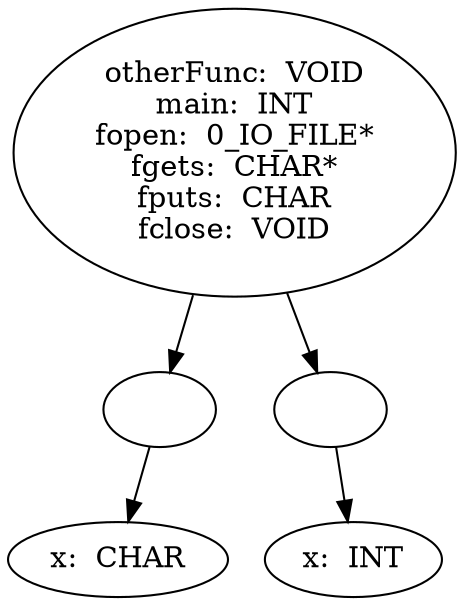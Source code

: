 digraph AST {
  "125702256922048" [label="otherFunc:  VOID
main:  INT
fopen:  0_IO_FILE*
fgets:  CHAR*
fputs:  CHAR
fclose:  VOID"];
  "125702256922048" -> "125702256922768";
  "125702256922048" -> "125702257657168";
  "125702256922768" [label=""];
  "125702256922768" -> "125702256932176";
  "125702256932176" [label="x:  CHAR"];
  "125702257657168" [label=""];
  "125702257657168" -> "125702257656640";
  "125702257656640" [label="x:  INT"];
}
